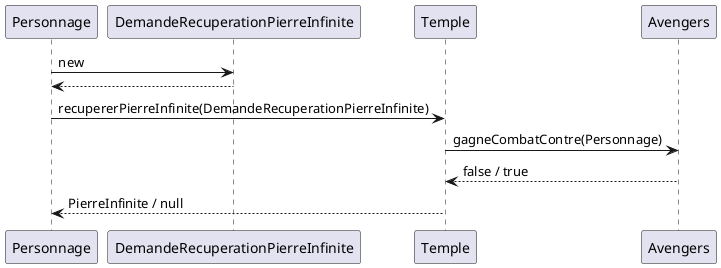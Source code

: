 @startuml ChainOfResponsability

Personnage -> DemandeRecuperationPierreInfinite : new
Personnage <-- DemandeRecuperationPierreInfinite
Personnage -> Temple : recupererPierreInfinite(DemandeRecuperationPierreInfinite)
Temple -> Avengers : gagneCombatContre(Personnage)
Temple <-- Avengers : false / true
Personnage <-- Temple : PierreInfinite / null

@enduml